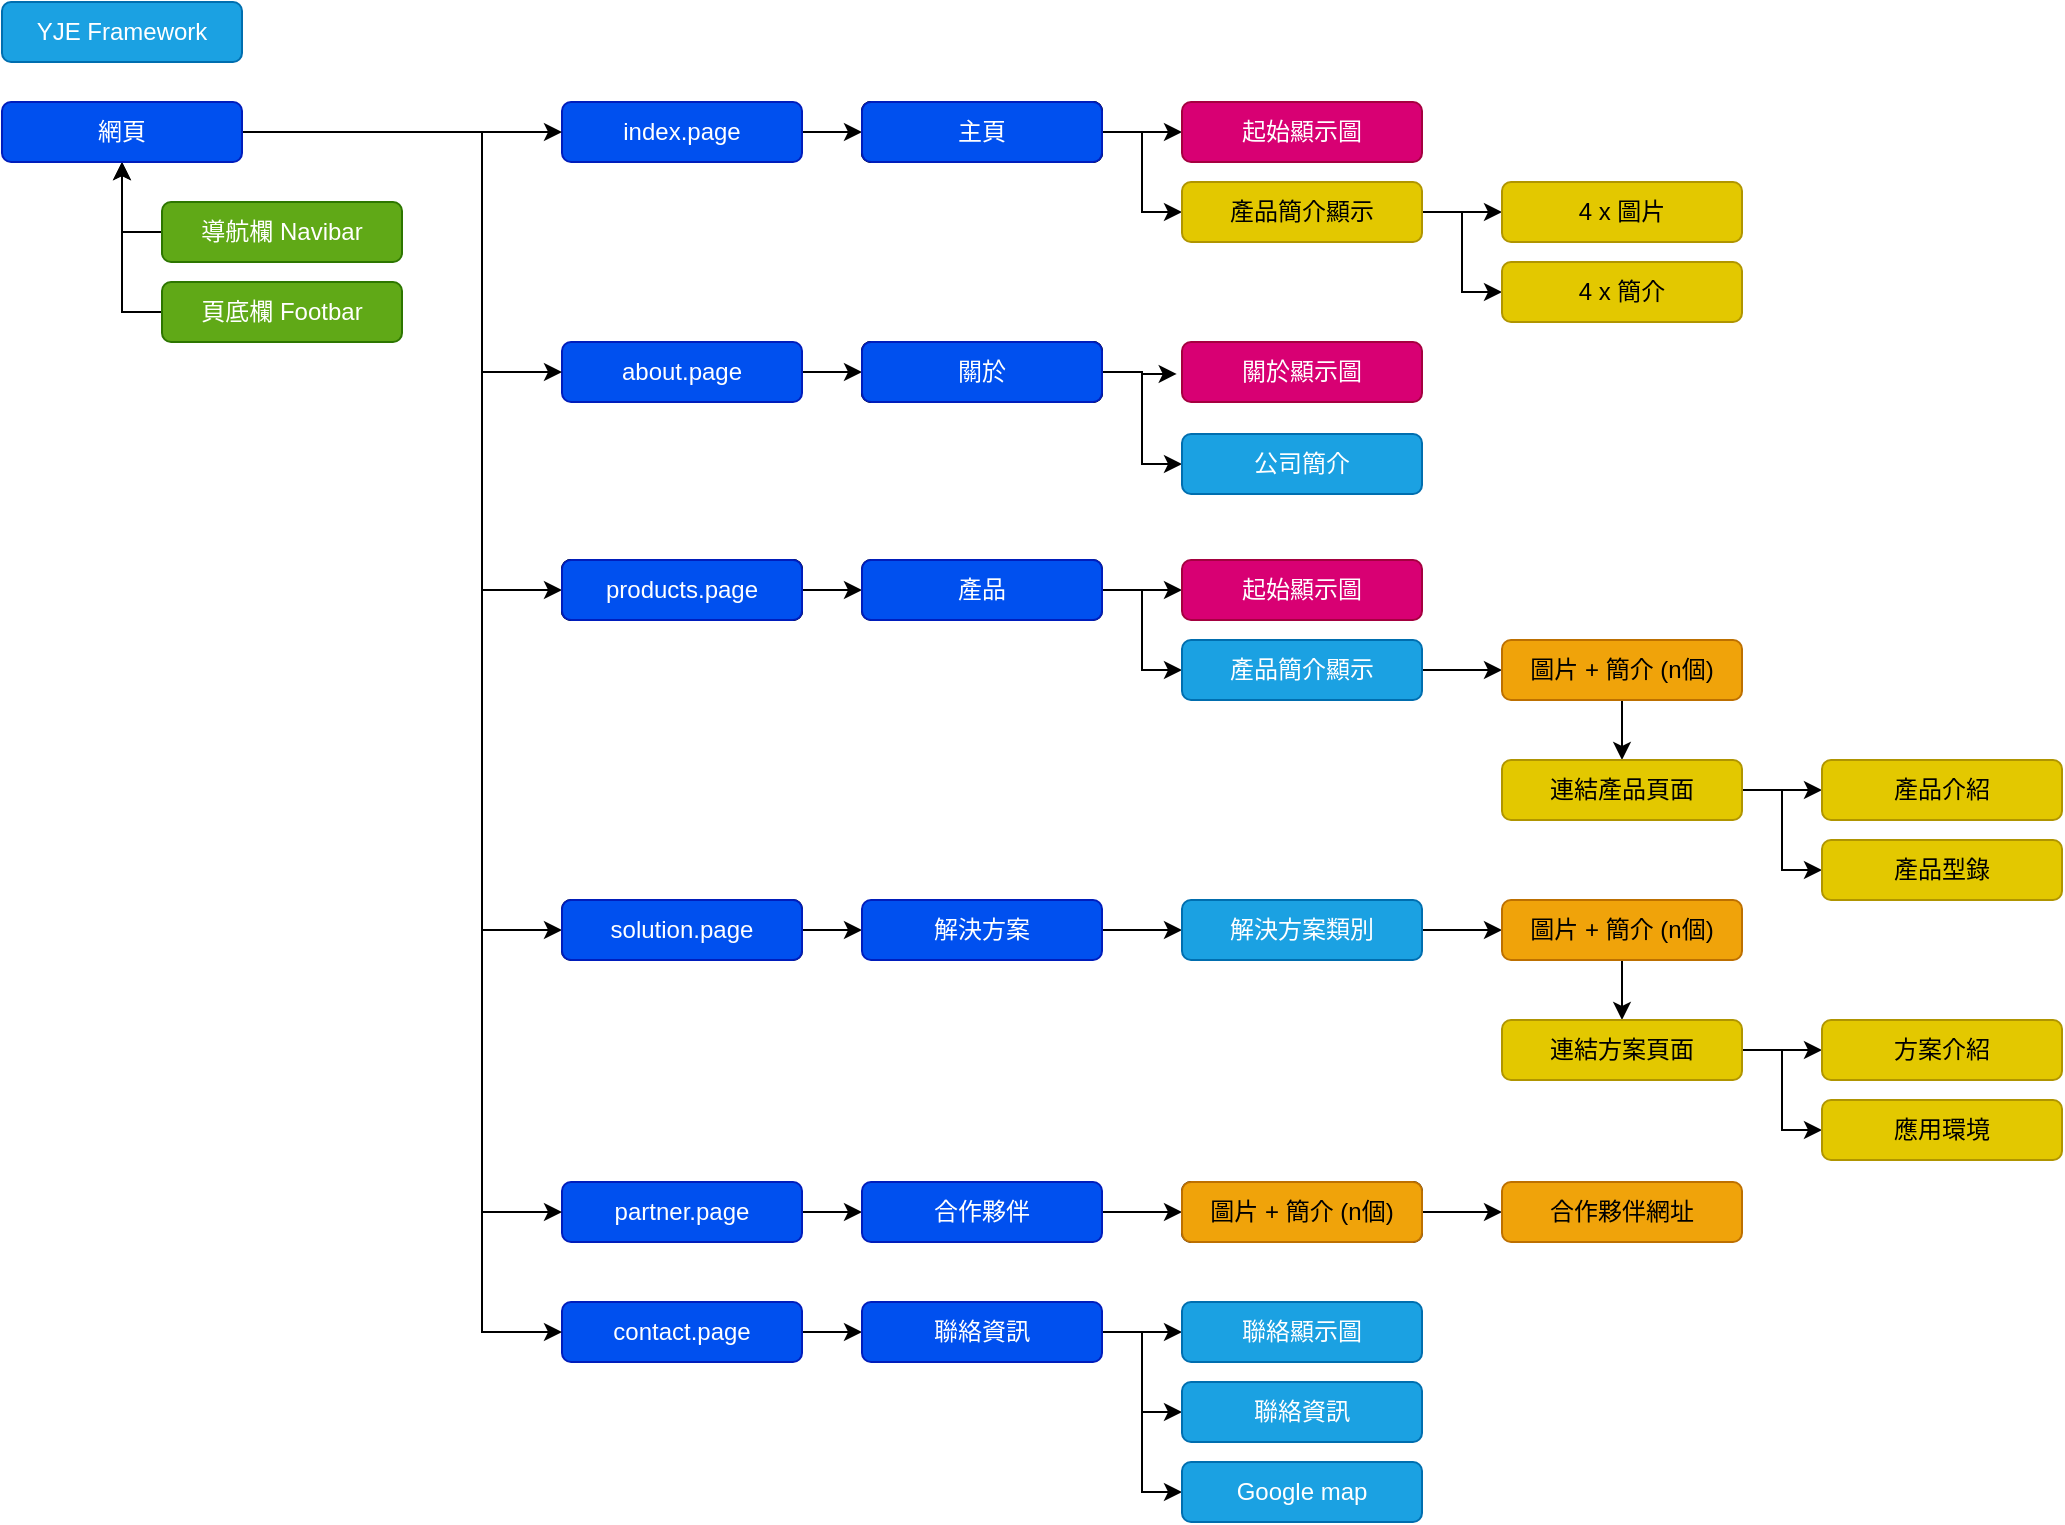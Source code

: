 <mxfile version="14.6.13" type="device"><diagram id="IZclAVjAPfXEk_3kOUvD" name="第 1 页"><mxGraphModel dx="1173" dy="682" grid="1" gridSize="10" guides="1" tooltips="1" connect="1" arrows="1" fold="1" page="1" pageScale="1" pageWidth="1169" pageHeight="827" math="0" shadow="0"><root><mxCell id="0"/><mxCell id="1" parent="0"/><mxCell id="OIY0UvOpJs4lIURgm4Bg-17" style="edgeStyle=orthogonalEdgeStyle;rounded=0;orthogonalLoop=1;jettySize=auto;html=1;entryX=0;entryY=0.5;entryDx=0;entryDy=0;" edge="1" parent="1" source="OIY0UvOpJs4lIURgm4Bg-1" target="OIY0UvOpJs4lIURgm4Bg-8"><mxGeometry relative="1" as="geometry"/></mxCell><mxCell id="OIY0UvOpJs4lIURgm4Bg-1" value="index.page" style="rounded=1;whiteSpace=wrap;html=1;fillColor=#0050ef;strokeColor=#001DBC;fontColor=#ffffff;" vertex="1" parent="1"><mxGeometry x="300" y="70" width="120" height="30" as="geometry"/></mxCell><mxCell id="OIY0UvOpJs4lIURgm4Bg-18" style="edgeStyle=orthogonalEdgeStyle;rounded=0;orthogonalLoop=1;jettySize=auto;html=1;entryX=0;entryY=0.5;entryDx=0;entryDy=0;" edge="1" parent="1" source="OIY0UvOpJs4lIURgm4Bg-2" target="OIY0UvOpJs4lIURgm4Bg-9"><mxGeometry relative="1" as="geometry"/></mxCell><mxCell id="OIY0UvOpJs4lIURgm4Bg-2" value="about.page" style="rounded=1;whiteSpace=wrap;html=1;fillColor=#0050ef;strokeColor=#001DBC;fontColor=#ffffff;" vertex="1" parent="1"><mxGeometry x="300" y="190" width="120" height="30" as="geometry"/></mxCell><mxCell id="OIY0UvOpJs4lIURgm4Bg-19" style="edgeStyle=orthogonalEdgeStyle;rounded=0;orthogonalLoop=1;jettySize=auto;html=1;entryX=0;entryY=0.5;entryDx=0;entryDy=0;" edge="1" parent="1" source="OIY0UvOpJs4lIURgm4Bg-4" target="OIY0UvOpJs4lIURgm4Bg-11"><mxGeometry relative="1" as="geometry"/></mxCell><mxCell id="OIY0UvOpJs4lIURgm4Bg-4" value="products.page" style="rounded=1;whiteSpace=wrap;html=1;" vertex="1" parent="1"><mxGeometry x="300" y="299" width="120" height="30" as="geometry"/></mxCell><mxCell id="OIY0UvOpJs4lIURgm4Bg-20" style="edgeStyle=orthogonalEdgeStyle;rounded=0;orthogonalLoop=1;jettySize=auto;html=1;entryX=0;entryY=0.5;entryDx=0;entryDy=0;" edge="1" parent="1" source="OIY0UvOpJs4lIURgm4Bg-5" target="OIY0UvOpJs4lIURgm4Bg-12"><mxGeometry relative="1" as="geometry"/></mxCell><mxCell id="OIY0UvOpJs4lIURgm4Bg-5" value="solution.page" style="rounded=1;whiteSpace=wrap;html=1;" vertex="1" parent="1"><mxGeometry x="300" y="469" width="120" height="30" as="geometry"/></mxCell><mxCell id="OIY0UvOpJs4lIURgm4Bg-22" style="edgeStyle=orthogonalEdgeStyle;rounded=0;orthogonalLoop=1;jettySize=auto;html=1;entryX=0;entryY=0.5;entryDx=0;entryDy=0;" edge="1" parent="1" source="OIY0UvOpJs4lIURgm4Bg-6" target="OIY0UvOpJs4lIURgm4Bg-13"><mxGeometry relative="1" as="geometry"/></mxCell><mxCell id="OIY0UvOpJs4lIURgm4Bg-6" value="contact.page" style="rounded=1;whiteSpace=wrap;html=1;fillColor=#0050ef;strokeColor=#001DBC;fontColor=#ffffff;" vertex="1" parent="1"><mxGeometry x="300" y="670" width="120" height="30" as="geometry"/></mxCell><mxCell id="OIY0UvOpJs4lIURgm4Bg-7" value="YJE Framework" style="rounded=1;whiteSpace=wrap;html=1;fillColor=#1ba1e2;strokeColor=#006EAF;fontColor=#ffffff;" vertex="1" parent="1"><mxGeometry x="20" y="20" width="120" height="30" as="geometry"/></mxCell><mxCell id="OIY0UvOpJs4lIURgm4Bg-31" style="edgeStyle=orthogonalEdgeStyle;rounded=0;orthogonalLoop=1;jettySize=auto;html=1;entryX=0;entryY=0.5;entryDx=0;entryDy=0;" edge="1" parent="1" source="OIY0UvOpJs4lIURgm4Bg-8" target="OIY0UvOpJs4lIURgm4Bg-28"><mxGeometry relative="1" as="geometry"/></mxCell><mxCell id="OIY0UvOpJs4lIURgm4Bg-32" style="edgeStyle=orthogonalEdgeStyle;rounded=0;orthogonalLoop=1;jettySize=auto;html=1;entryX=0;entryY=0.5;entryDx=0;entryDy=0;" edge="1" parent="1" source="OIY0UvOpJs4lIURgm4Bg-8" target="OIY0UvOpJs4lIURgm4Bg-24"><mxGeometry relative="1" as="geometry"/></mxCell><mxCell id="OIY0UvOpJs4lIURgm4Bg-8" value="主頁" style="rounded=1;whiteSpace=wrap;html=1;" vertex="1" parent="1"><mxGeometry x="450" y="70" width="120" height="30" as="geometry"/></mxCell><mxCell id="OIY0UvOpJs4lIURgm4Bg-36" style="edgeStyle=orthogonalEdgeStyle;rounded=0;orthogonalLoop=1;jettySize=auto;html=1;entryX=-0.022;entryY=0.533;entryDx=0;entryDy=0;entryPerimeter=0;" edge="1" parent="1" source="OIY0UvOpJs4lIURgm4Bg-9" target="OIY0UvOpJs4lIURgm4Bg-34"><mxGeometry relative="1" as="geometry"/></mxCell><mxCell id="OIY0UvOpJs4lIURgm4Bg-37" style="edgeStyle=orthogonalEdgeStyle;rounded=0;orthogonalLoop=1;jettySize=auto;html=1;entryX=0;entryY=0.5;entryDx=0;entryDy=0;" edge="1" parent="1" source="OIY0UvOpJs4lIURgm4Bg-9" target="OIY0UvOpJs4lIURgm4Bg-35"><mxGeometry relative="1" as="geometry"/></mxCell><mxCell id="OIY0UvOpJs4lIURgm4Bg-9" value="關於" style="rounded=1;whiteSpace=wrap;html=1;" vertex="1" parent="1"><mxGeometry x="450" y="190" width="120" height="30" as="geometry"/></mxCell><mxCell id="OIY0UvOpJs4lIURgm4Bg-44" style="edgeStyle=orthogonalEdgeStyle;rounded=0;orthogonalLoop=1;jettySize=auto;html=1;entryX=0;entryY=0.5;entryDx=0;entryDy=0;" edge="1" parent="1" source="OIY0UvOpJs4lIURgm4Bg-11" target="OIY0UvOpJs4lIURgm4Bg-43"><mxGeometry relative="1" as="geometry"/></mxCell><mxCell id="OIY0UvOpJs4lIURgm4Bg-45" style="edgeStyle=orthogonalEdgeStyle;rounded=0;orthogonalLoop=1;jettySize=auto;html=1;entryX=0;entryY=0.5;entryDx=0;entryDy=0;" edge="1" parent="1" source="OIY0UvOpJs4lIURgm4Bg-11" target="OIY0UvOpJs4lIURgm4Bg-40"><mxGeometry relative="1" as="geometry"/></mxCell><mxCell id="OIY0UvOpJs4lIURgm4Bg-11" value="產品" style="rounded=1;whiteSpace=wrap;html=1;" vertex="1" parent="1"><mxGeometry x="450" y="299" width="120" height="30" as="geometry"/></mxCell><mxCell id="OIY0UvOpJs4lIURgm4Bg-61" style="edgeStyle=orthogonalEdgeStyle;rounded=0;orthogonalLoop=1;jettySize=auto;html=1;" edge="1" parent="1" source="OIY0UvOpJs4lIURgm4Bg-12" target="OIY0UvOpJs4lIURgm4Bg-53"><mxGeometry relative="1" as="geometry"/></mxCell><mxCell id="OIY0UvOpJs4lIURgm4Bg-12" value="解決方案" style="rounded=1;whiteSpace=wrap;html=1;fillColor=#0050ef;strokeColor=#001DBC;fontColor=#ffffff;" vertex="1" parent="1"><mxGeometry x="450" y="469" width="120" height="30" as="geometry"/></mxCell><mxCell id="OIY0UvOpJs4lIURgm4Bg-74" style="edgeStyle=orthogonalEdgeStyle;rounded=0;orthogonalLoop=1;jettySize=auto;html=1;entryX=0;entryY=0.5;entryDx=0;entryDy=0;" edge="1" parent="1" source="OIY0UvOpJs4lIURgm4Bg-13" target="OIY0UvOpJs4lIURgm4Bg-72"><mxGeometry relative="1" as="geometry"/></mxCell><mxCell id="OIY0UvOpJs4lIURgm4Bg-75" style="edgeStyle=orthogonalEdgeStyle;rounded=0;orthogonalLoop=1;jettySize=auto;html=1;entryX=0;entryY=0.5;entryDx=0;entryDy=0;" edge="1" parent="1" source="OIY0UvOpJs4lIURgm4Bg-13" target="OIY0UvOpJs4lIURgm4Bg-73"><mxGeometry relative="1" as="geometry"/></mxCell><mxCell id="OIY0UvOpJs4lIURgm4Bg-77" style="edgeStyle=orthogonalEdgeStyle;rounded=0;orthogonalLoop=1;jettySize=auto;html=1;entryX=0;entryY=0.5;entryDx=0;entryDy=0;" edge="1" parent="1" source="OIY0UvOpJs4lIURgm4Bg-13" target="OIY0UvOpJs4lIURgm4Bg-76"><mxGeometry relative="1" as="geometry"/></mxCell><mxCell id="OIY0UvOpJs4lIURgm4Bg-13" value="聯絡資訊" style="rounded=1;whiteSpace=wrap;html=1;fillColor=#0050ef;strokeColor=#001DBC;fontColor=#ffffff;" vertex="1" parent="1"><mxGeometry x="450" y="670" width="120" height="30" as="geometry"/></mxCell><mxCell id="OIY0UvOpJs4lIURgm4Bg-21" style="edgeStyle=orthogonalEdgeStyle;rounded=0;orthogonalLoop=1;jettySize=auto;html=1;entryX=0;entryY=0.5;entryDx=0;entryDy=0;" edge="1" parent="1" source="OIY0UvOpJs4lIURgm4Bg-14" target="OIY0UvOpJs4lIURgm4Bg-15"><mxGeometry relative="1" as="geometry"/></mxCell><mxCell id="OIY0UvOpJs4lIURgm4Bg-14" value="partner.page" style="rounded=1;whiteSpace=wrap;html=1;fillColor=#0050ef;strokeColor=#001DBC;fontColor=#ffffff;" vertex="1" parent="1"><mxGeometry x="300" y="610" width="120" height="30" as="geometry"/></mxCell><mxCell id="OIY0UvOpJs4lIURgm4Bg-67" style="edgeStyle=orthogonalEdgeStyle;rounded=0;orthogonalLoop=1;jettySize=auto;html=1;entryX=0;entryY=0.5;entryDx=0;entryDy=0;" edge="1" parent="1" source="OIY0UvOpJs4lIURgm4Bg-15" target="OIY0UvOpJs4lIURgm4Bg-63"><mxGeometry relative="1" as="geometry"/></mxCell><mxCell id="OIY0UvOpJs4lIURgm4Bg-15" value="合作夥伴" style="rounded=1;whiteSpace=wrap;html=1;fillColor=#0050ef;strokeColor=#001DBC;fontColor=#ffffff;" vertex="1" parent="1"><mxGeometry x="450" y="610" width="120" height="30" as="geometry"/></mxCell><mxCell id="OIY0UvOpJs4lIURgm4Bg-29" style="edgeStyle=orthogonalEdgeStyle;rounded=0;orthogonalLoop=1;jettySize=auto;html=1;entryX=0;entryY=0.5;entryDx=0;entryDy=0;" edge="1" parent="1" source="OIY0UvOpJs4lIURgm4Bg-24" target="OIY0UvOpJs4lIURgm4Bg-25"><mxGeometry relative="1" as="geometry"/></mxCell><mxCell id="OIY0UvOpJs4lIURgm4Bg-30" style="edgeStyle=orthogonalEdgeStyle;rounded=0;orthogonalLoop=1;jettySize=auto;html=1;entryX=0;entryY=0.5;entryDx=0;entryDy=0;" edge="1" parent="1" source="OIY0UvOpJs4lIURgm4Bg-24" target="OIY0UvOpJs4lIURgm4Bg-26"><mxGeometry relative="1" as="geometry"/></mxCell><mxCell id="OIY0UvOpJs4lIURgm4Bg-24" value="產品簡介顯示" style="rounded=1;whiteSpace=wrap;html=1;fillColor=#e3c800;strokeColor=#B09500;fontColor=#000000;" vertex="1" parent="1"><mxGeometry x="610" y="110" width="120" height="30" as="geometry"/></mxCell><mxCell id="OIY0UvOpJs4lIURgm4Bg-25" value="4 x 圖片" style="rounded=1;whiteSpace=wrap;html=1;fillColor=#e3c800;strokeColor=#B09500;fontColor=#000000;" vertex="1" parent="1"><mxGeometry x="770" y="110" width="120" height="30" as="geometry"/></mxCell><mxCell id="OIY0UvOpJs4lIURgm4Bg-26" value="4 x 簡介" style="rounded=1;whiteSpace=wrap;html=1;fillColor=#e3c800;strokeColor=#B09500;fontColor=#000000;" vertex="1" parent="1"><mxGeometry x="770" y="150" width="120" height="30" as="geometry"/></mxCell><mxCell id="OIY0UvOpJs4lIURgm4Bg-92" style="edgeStyle=orthogonalEdgeStyle;rounded=0;orthogonalLoop=1;jettySize=auto;html=1;entryX=0.5;entryY=1;entryDx=0;entryDy=0;" edge="1" parent="1" source="OIY0UvOpJs4lIURgm4Bg-27" target="OIY0UvOpJs4lIURgm4Bg-81"><mxGeometry relative="1" as="geometry"><Array as="points"><mxPoint x="80" y="135"/></Array></mxGeometry></mxCell><mxCell id="OIY0UvOpJs4lIURgm4Bg-27" value="導航欄 Navibar" style="rounded=1;whiteSpace=wrap;html=1;fillColor=#60a917;strokeColor=#2D7600;fontColor=#ffffff;" vertex="1" parent="1"><mxGeometry x="100" y="120" width="120" height="30" as="geometry"/></mxCell><mxCell id="OIY0UvOpJs4lIURgm4Bg-28" value="起始顯示圖" style="rounded=1;whiteSpace=wrap;html=1;fillColor=#d80073;strokeColor=#A50040;fontColor=#ffffff;" vertex="1" parent="1"><mxGeometry x="610" y="70" width="120" height="30" as="geometry"/></mxCell><mxCell id="OIY0UvOpJs4lIURgm4Bg-93" style="edgeStyle=orthogonalEdgeStyle;rounded=0;orthogonalLoop=1;jettySize=auto;html=1;" edge="1" parent="1" source="OIY0UvOpJs4lIURgm4Bg-33"><mxGeometry relative="1" as="geometry"><mxPoint x="80" y="100" as="targetPoint"/></mxGeometry></mxCell><mxCell id="OIY0UvOpJs4lIURgm4Bg-33" value="頁底欄 Footbar" style="rounded=1;whiteSpace=wrap;html=1;fillColor=#60a917;strokeColor=#2D7600;fontColor=#ffffff;" vertex="1" parent="1"><mxGeometry x="100" y="160" width="120" height="30" as="geometry"/></mxCell><mxCell id="OIY0UvOpJs4lIURgm4Bg-34" value="關於顯示圖" style="rounded=1;whiteSpace=wrap;html=1;fillColor=#d80073;strokeColor=#A50040;fontColor=#ffffff;" vertex="1" parent="1"><mxGeometry x="610" y="190" width="120" height="30" as="geometry"/></mxCell><mxCell id="OIY0UvOpJs4lIURgm4Bg-35" value="公司簡介" style="rounded=1;whiteSpace=wrap;html=1;fillColor=#1ba1e2;strokeColor=#006EAF;fontColor=#ffffff;" vertex="1" parent="1"><mxGeometry x="610" y="236" width="120" height="30" as="geometry"/></mxCell><mxCell id="OIY0UvOpJs4lIURgm4Bg-38" style="edgeStyle=orthogonalEdgeStyle;rounded=0;orthogonalLoop=1;jettySize=auto;html=1;entryX=0;entryY=0.5;entryDx=0;entryDy=0;" edge="1" parent="1" source="OIY0UvOpJs4lIURgm4Bg-40" target="OIY0UvOpJs4lIURgm4Bg-41"><mxGeometry relative="1" as="geometry"/></mxCell><mxCell id="OIY0UvOpJs4lIURgm4Bg-40" value="產品簡介顯示" style="rounded=1;whiteSpace=wrap;html=1;fillColor=#1ba1e2;strokeColor=#006EAF;fontColor=#ffffff;" vertex="1" parent="1"><mxGeometry x="610" y="339" width="120" height="30" as="geometry"/></mxCell><mxCell id="OIY0UvOpJs4lIURgm4Bg-47" style="edgeStyle=orthogonalEdgeStyle;rounded=0;orthogonalLoop=1;jettySize=auto;html=1;" edge="1" parent="1" source="OIY0UvOpJs4lIURgm4Bg-41" target="OIY0UvOpJs4lIURgm4Bg-46"><mxGeometry relative="1" as="geometry"/></mxCell><mxCell id="OIY0UvOpJs4lIURgm4Bg-41" value="圖片 + 簡介 (n個)" style="rounded=1;whiteSpace=wrap;html=1;fillColor=#f0a30a;strokeColor=#BD7000;fontColor=#000000;" vertex="1" parent="1"><mxGeometry x="770" y="339" width="120" height="30" as="geometry"/></mxCell><mxCell id="OIY0UvOpJs4lIURgm4Bg-43" value="起始顯示圖" style="rounded=1;whiteSpace=wrap;html=1;fillColor=#d80073;strokeColor=#A50040;fontColor=#ffffff;" vertex="1" parent="1"><mxGeometry x="610" y="299" width="120" height="30" as="geometry"/></mxCell><mxCell id="OIY0UvOpJs4lIURgm4Bg-50" style="edgeStyle=orthogonalEdgeStyle;rounded=0;orthogonalLoop=1;jettySize=auto;html=1;entryX=0;entryY=0.5;entryDx=0;entryDy=0;" edge="1" parent="1" source="OIY0UvOpJs4lIURgm4Bg-46" target="OIY0UvOpJs4lIURgm4Bg-48"><mxGeometry relative="1" as="geometry"/></mxCell><mxCell id="OIY0UvOpJs4lIURgm4Bg-51" style="edgeStyle=orthogonalEdgeStyle;rounded=0;orthogonalLoop=1;jettySize=auto;html=1;entryX=0;entryY=0.5;entryDx=0;entryDy=0;" edge="1" parent="1" source="OIY0UvOpJs4lIURgm4Bg-46" target="OIY0UvOpJs4lIURgm4Bg-49"><mxGeometry relative="1" as="geometry"/></mxCell><mxCell id="OIY0UvOpJs4lIURgm4Bg-46" value="連結產品頁面" style="rounded=1;whiteSpace=wrap;html=1;fillColor=#e3c800;strokeColor=#B09500;fontColor=#000000;" vertex="1" parent="1"><mxGeometry x="770" y="399" width="120" height="30" as="geometry"/></mxCell><mxCell id="OIY0UvOpJs4lIURgm4Bg-48" value="產品介紹" style="rounded=1;whiteSpace=wrap;html=1;fillColor=#e3c800;strokeColor=#B09500;fontColor=#000000;" vertex="1" parent="1"><mxGeometry x="930" y="399" width="120" height="30" as="geometry"/></mxCell><mxCell id="OIY0UvOpJs4lIURgm4Bg-49" value="產品型錄" style="rounded=1;whiteSpace=wrap;html=1;fillColor=#e3c800;strokeColor=#B09500;fontColor=#000000;" vertex="1" parent="1"><mxGeometry x="930" y="439" width="120" height="30" as="geometry"/></mxCell><mxCell id="OIY0UvOpJs4lIURgm4Bg-52" style="edgeStyle=orthogonalEdgeStyle;rounded=0;orthogonalLoop=1;jettySize=auto;html=1;entryX=0;entryY=0.5;entryDx=0;entryDy=0;" edge="1" parent="1" source="OIY0UvOpJs4lIURgm4Bg-53" target="OIY0UvOpJs4lIURgm4Bg-55"><mxGeometry relative="1" as="geometry"/></mxCell><mxCell id="OIY0UvOpJs4lIURgm4Bg-53" value="解決方案類別" style="rounded=1;whiteSpace=wrap;html=1;fillColor=#1ba1e2;strokeColor=#006EAF;fontColor=#ffffff;" vertex="1" parent="1"><mxGeometry x="610" y="469" width="120" height="30" as="geometry"/></mxCell><mxCell id="OIY0UvOpJs4lIURgm4Bg-54" style="edgeStyle=orthogonalEdgeStyle;rounded=0;orthogonalLoop=1;jettySize=auto;html=1;" edge="1" parent="1" source="OIY0UvOpJs4lIURgm4Bg-55" target="OIY0UvOpJs4lIURgm4Bg-58"><mxGeometry relative="1" as="geometry"/></mxCell><mxCell id="OIY0UvOpJs4lIURgm4Bg-55" value="圖片 + 簡介 (n個)" style="rounded=1;whiteSpace=wrap;html=1;fillColor=#f0a30a;strokeColor=#BD7000;fontColor=#000000;" vertex="1" parent="1"><mxGeometry x="770" y="469" width="120" height="30" as="geometry"/></mxCell><mxCell id="OIY0UvOpJs4lIURgm4Bg-56" style="edgeStyle=orthogonalEdgeStyle;rounded=0;orthogonalLoop=1;jettySize=auto;html=1;entryX=0;entryY=0.5;entryDx=0;entryDy=0;" edge="1" parent="1" source="OIY0UvOpJs4lIURgm4Bg-58" target="OIY0UvOpJs4lIURgm4Bg-59"><mxGeometry relative="1" as="geometry"/></mxCell><mxCell id="OIY0UvOpJs4lIURgm4Bg-57" style="edgeStyle=orthogonalEdgeStyle;rounded=0;orthogonalLoop=1;jettySize=auto;html=1;entryX=0;entryY=0.5;entryDx=0;entryDy=0;" edge="1" parent="1" source="OIY0UvOpJs4lIURgm4Bg-58" target="OIY0UvOpJs4lIURgm4Bg-60"><mxGeometry relative="1" as="geometry"/></mxCell><mxCell id="OIY0UvOpJs4lIURgm4Bg-58" value="連結方案頁面" style="rounded=1;whiteSpace=wrap;html=1;fillColor=#e3c800;strokeColor=#B09500;fontColor=#000000;" vertex="1" parent="1"><mxGeometry x="770" y="529" width="120" height="30" as="geometry"/></mxCell><mxCell id="OIY0UvOpJs4lIURgm4Bg-59" value="方案介紹" style="rounded=1;whiteSpace=wrap;html=1;fillColor=#e3c800;strokeColor=#B09500;fontColor=#000000;" vertex="1" parent="1"><mxGeometry x="930" y="529" width="120" height="30" as="geometry"/></mxCell><mxCell id="OIY0UvOpJs4lIURgm4Bg-60" value="應用環境" style="rounded=1;whiteSpace=wrap;html=1;fillColor=#e3c800;strokeColor=#B09500;fontColor=#000000;" vertex="1" parent="1"><mxGeometry x="930" y="569" width="120" height="30" as="geometry"/></mxCell><mxCell id="OIY0UvOpJs4lIURgm4Bg-68" style="edgeStyle=orthogonalEdgeStyle;rounded=0;orthogonalLoop=1;jettySize=auto;html=1;entryX=0;entryY=0.5;entryDx=0;entryDy=0;" edge="1" parent="1" source="OIY0UvOpJs4lIURgm4Bg-63" target="OIY0UvOpJs4lIURgm4Bg-64"><mxGeometry relative="1" as="geometry"/></mxCell><mxCell id="OIY0UvOpJs4lIURgm4Bg-63" value="圖片 + 簡介 (n個)" style="rounded=1;whiteSpace=wrap;html=1;" vertex="1" parent="1"><mxGeometry x="610" y="610" width="120" height="30" as="geometry"/></mxCell><mxCell id="OIY0UvOpJs4lIURgm4Bg-64" value="合作夥伴網址" style="rounded=1;whiteSpace=wrap;html=1;fillColor=#f0a30a;strokeColor=#BD7000;fontColor=#000000;" vertex="1" parent="1"><mxGeometry x="770" y="610" width="120" height="30" as="geometry"/></mxCell><mxCell id="OIY0UvOpJs4lIURgm4Bg-72" value="聯絡顯示圖" style="rounded=1;whiteSpace=wrap;html=1;fillColor=#1ba1e2;strokeColor=#006EAF;fontColor=#ffffff;" vertex="1" parent="1"><mxGeometry x="610" y="670" width="120" height="30" as="geometry"/></mxCell><mxCell id="OIY0UvOpJs4lIURgm4Bg-73" value="聯絡資訊" style="rounded=1;whiteSpace=wrap;html=1;fillColor=#1ba1e2;strokeColor=#006EAF;fontColor=#ffffff;" vertex="1" parent="1"><mxGeometry x="610" y="710" width="120" height="30" as="geometry"/></mxCell><mxCell id="OIY0UvOpJs4lIURgm4Bg-76" value="Google map" style="rounded=1;whiteSpace=wrap;html=1;fillColor=#1ba1e2;strokeColor=#006EAF;fontColor=#ffffff;" vertex="1" parent="1"><mxGeometry x="610" y="750" width="120" height="30" as="geometry"/></mxCell><mxCell id="OIY0UvOpJs4lIURgm4Bg-94" style="edgeStyle=orthogonalEdgeStyle;rounded=0;orthogonalLoop=1;jettySize=auto;html=1;entryX=0;entryY=0.5;entryDx=0;entryDy=0;" edge="1" parent="1" source="OIY0UvOpJs4lIURgm4Bg-81" target="OIY0UvOpJs4lIURgm4Bg-1"><mxGeometry relative="1" as="geometry"/></mxCell><mxCell id="OIY0UvOpJs4lIURgm4Bg-95" style="edgeStyle=orthogonalEdgeStyle;rounded=0;orthogonalLoop=1;jettySize=auto;html=1;entryX=0;entryY=0.5;entryDx=0;entryDy=0;" edge="1" parent="1" source="OIY0UvOpJs4lIURgm4Bg-81" target="OIY0UvOpJs4lIURgm4Bg-2"><mxGeometry relative="1" as="geometry"><Array as="points"><mxPoint x="260" y="85"/><mxPoint x="260" y="205"/></Array></mxGeometry></mxCell><mxCell id="OIY0UvOpJs4lIURgm4Bg-96" style="edgeStyle=orthogonalEdgeStyle;rounded=0;orthogonalLoop=1;jettySize=auto;html=1;entryX=0;entryY=0.5;entryDx=0;entryDy=0;" edge="1" parent="1" source="OIY0UvOpJs4lIURgm4Bg-81" target="OIY0UvOpJs4lIURgm4Bg-4"><mxGeometry relative="1" as="geometry"><Array as="points"><mxPoint x="260" y="85"/><mxPoint x="260" y="314"/></Array></mxGeometry></mxCell><mxCell id="OIY0UvOpJs4lIURgm4Bg-97" style="edgeStyle=orthogonalEdgeStyle;rounded=0;orthogonalLoop=1;jettySize=auto;html=1;entryX=0;entryY=0.5;entryDx=0;entryDy=0;" edge="1" parent="1" source="OIY0UvOpJs4lIURgm4Bg-81" target="OIY0UvOpJs4lIURgm4Bg-5"><mxGeometry relative="1" as="geometry"><Array as="points"><mxPoint x="260" y="85"/><mxPoint x="260" y="484"/></Array></mxGeometry></mxCell><mxCell id="OIY0UvOpJs4lIURgm4Bg-98" style="edgeStyle=orthogonalEdgeStyle;rounded=0;orthogonalLoop=1;jettySize=auto;html=1;entryX=0;entryY=0.5;entryDx=0;entryDy=0;" edge="1" parent="1" source="OIY0UvOpJs4lIURgm4Bg-81" target="OIY0UvOpJs4lIURgm4Bg-14"><mxGeometry relative="1" as="geometry"><Array as="points"><mxPoint x="260" y="85"/><mxPoint x="260" y="625"/></Array></mxGeometry></mxCell><mxCell id="OIY0UvOpJs4lIURgm4Bg-99" style="edgeStyle=orthogonalEdgeStyle;rounded=0;orthogonalLoop=1;jettySize=auto;html=1;entryX=0;entryY=0.5;entryDx=0;entryDy=0;" edge="1" parent="1" source="OIY0UvOpJs4lIURgm4Bg-81" target="OIY0UvOpJs4lIURgm4Bg-6"><mxGeometry relative="1" as="geometry"><Array as="points"><mxPoint x="260" y="85"/><mxPoint x="260" y="685"/></Array></mxGeometry></mxCell><mxCell id="OIY0UvOpJs4lIURgm4Bg-81" value="網頁" style="rounded=1;whiteSpace=wrap;html=1;fillColor=#0050ef;strokeColor=#001DBC;fontColor=#ffffff;" vertex="1" parent="1"><mxGeometry x="20" y="70" width="120" height="30" as="geometry"/></mxCell><mxCell id="OIY0UvOpJs4lIURgm4Bg-100" value="products.page" style="rounded=1;whiteSpace=wrap;html=1;" vertex="1" parent="1"><mxGeometry x="300" y="299" width="120" height="30" as="geometry"/></mxCell><mxCell id="OIY0UvOpJs4lIURgm4Bg-101" value="主頁" style="rounded=1;whiteSpace=wrap;html=1;" vertex="1" parent="1"><mxGeometry x="450" y="70" width="120" height="30" as="geometry"/></mxCell><mxCell id="OIY0UvOpJs4lIURgm4Bg-102" value="關於" style="rounded=1;whiteSpace=wrap;html=1;" vertex="1" parent="1"><mxGeometry x="450" y="190" width="120" height="30" as="geometry"/></mxCell><mxCell id="OIY0UvOpJs4lIURgm4Bg-103" value="products.page" style="rounded=1;whiteSpace=wrap;html=1;fillColor=#0050ef;strokeColor=#001DBC;fontColor=#ffffff;" vertex="1" parent="1"><mxGeometry x="300" y="299" width="120" height="30" as="geometry"/></mxCell><mxCell id="OIY0UvOpJs4lIURgm4Bg-104" value="主頁" style="rounded=1;whiteSpace=wrap;html=1;fillColor=#0050ef;strokeColor=#001DBC;fontColor=#ffffff;" vertex="1" parent="1"><mxGeometry x="450" y="70" width="120" height="30" as="geometry"/></mxCell><mxCell id="OIY0UvOpJs4lIURgm4Bg-105" value="關於" style="rounded=1;whiteSpace=wrap;html=1;fillColor=#0050ef;strokeColor=#001DBC;fontColor=#ffffff;" vertex="1" parent="1"><mxGeometry x="450" y="190" width="120" height="30" as="geometry"/></mxCell><mxCell id="OIY0UvOpJs4lIURgm4Bg-106" value="產品" style="rounded=1;whiteSpace=wrap;html=1;fillColor=#0050ef;strokeColor=#001DBC;fontColor=#ffffff;" vertex="1" parent="1"><mxGeometry x="450" y="299" width="120" height="30" as="geometry"/></mxCell><mxCell id="OIY0UvOpJs4lIURgm4Bg-107" value="solution.page" style="rounded=1;whiteSpace=wrap;html=1;fillColor=#0050ef;strokeColor=#001DBC;fontColor=#ffffff;" vertex="1" parent="1"><mxGeometry x="300" y="469" width="120" height="30" as="geometry"/></mxCell><mxCell id="OIY0UvOpJs4lIURgm4Bg-108" value="圖片 + 簡介 (n個)" style="rounded=1;whiteSpace=wrap;html=1;fillColor=#f0a30a;strokeColor=#BD7000;fontColor=#000000;" vertex="1" parent="1"><mxGeometry x="610" y="610" width="120" height="30" as="geometry"/></mxCell></root></mxGraphModel></diagram></mxfile>